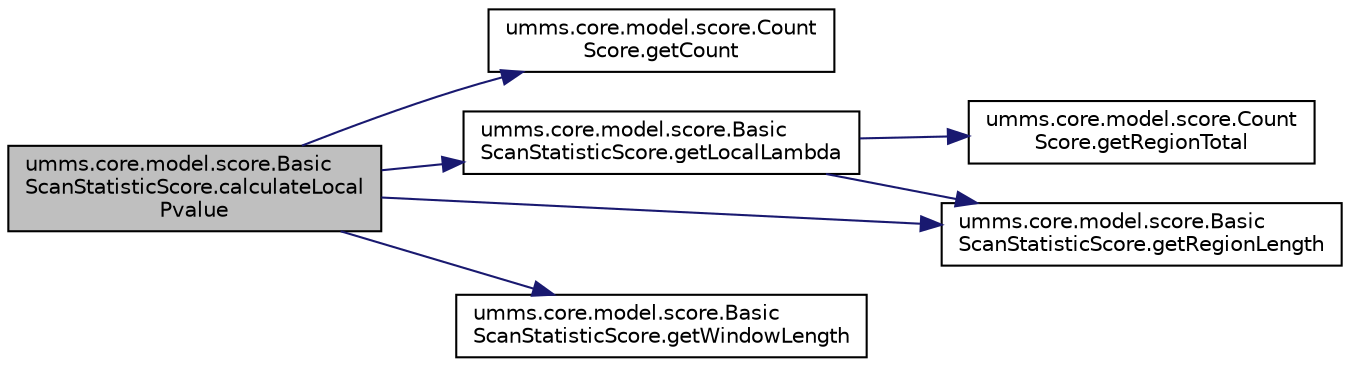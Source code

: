 digraph "umms.core.model.score.BasicScanStatisticScore.calculateLocalPvalue"
{
  edge [fontname="Helvetica",fontsize="10",labelfontname="Helvetica",labelfontsize="10"];
  node [fontname="Helvetica",fontsize="10",shape=record];
  rankdir="LR";
  Node1 [label="umms.core.model.score.Basic\lScanStatisticScore.calculateLocal\lPvalue",height=0.2,width=0.4,color="black", fillcolor="grey75", style="filled" fontcolor="black"];
  Node1 -> Node2 [color="midnightblue",fontsize="10",style="solid",fontname="Helvetica"];
  Node2 [label="umms.core.model.score.Count\lScore.getCount",height=0.2,width=0.4,color="black", fillcolor="white", style="filled",URL="$classumms_1_1core_1_1model_1_1score_1_1_count_score.html#a906acf2141cba6fab150c85de37ca2b5"];
  Node1 -> Node3 [color="midnightblue",fontsize="10",style="solid",fontname="Helvetica"];
  Node3 [label="umms.core.model.score.Basic\lScanStatisticScore.getLocalLambda",height=0.2,width=0.4,color="black", fillcolor="white", style="filled",URL="$classumms_1_1core_1_1model_1_1score_1_1_basic_scan_statistic_score.html#a67c56ac3e65e0c7868f64c05a5f8816c"];
  Node3 -> Node4 [color="midnightblue",fontsize="10",style="solid",fontname="Helvetica"];
  Node4 [label="umms.core.model.score.Count\lScore.getRegionTotal",height=0.2,width=0.4,color="black", fillcolor="white", style="filled",URL="$classumms_1_1core_1_1model_1_1score_1_1_count_score.html#a067ecd35931600525a2fcd10c25d0f7a"];
  Node3 -> Node5 [color="midnightblue",fontsize="10",style="solid",fontname="Helvetica"];
  Node5 [label="umms.core.model.score.Basic\lScanStatisticScore.getRegionLength",height=0.2,width=0.4,color="black", fillcolor="white", style="filled",URL="$classumms_1_1core_1_1model_1_1score_1_1_basic_scan_statistic_score.html#a1511649a2bcc63582bd0716df87fc2f8"];
  Node1 -> Node6 [color="midnightblue",fontsize="10",style="solid",fontname="Helvetica"];
  Node6 [label="umms.core.model.score.Basic\lScanStatisticScore.getWindowLength",height=0.2,width=0.4,color="black", fillcolor="white", style="filled",URL="$classumms_1_1core_1_1model_1_1score_1_1_basic_scan_statistic_score.html#a50cc80126179865c6817917bc58c3f43"];
  Node1 -> Node5 [color="midnightblue",fontsize="10",style="solid",fontname="Helvetica"];
}
